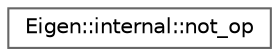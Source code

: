 digraph "类继承关系图"
{
 // LATEX_PDF_SIZE
  bgcolor="transparent";
  edge [fontname=Helvetica,fontsize=10,labelfontname=Helvetica,labelfontsize=10];
  node [fontname=Helvetica,fontsize=10,shape=box,height=0.2,width=0.4];
  rankdir="LR";
  Node0 [id="Node000000",label="Eigen::internal::not_op",height=0.2,width=0.4,color="grey40", fillcolor="white", style="filled",URL="$struct_eigen_1_1internal_1_1not__op.html",tooltip=" "];
}
